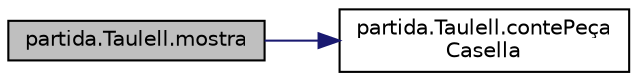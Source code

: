 digraph "partida.Taulell.mostra"
{
 // LATEX_PDF_SIZE
  edge [fontname="Helvetica",fontsize="10",labelfontname="Helvetica",labelfontsize="10"];
  node [fontname="Helvetica",fontsize="10",shape=record];
  rankdir="LR";
  Node1 [label="partida.Taulell.mostra",height=0.2,width=0.4,color="black", fillcolor="grey75", style="filled", fontcolor="black",tooltip="mostra el taulell amb les seves peces"];
  Node1 -> Node2 [color="midnightblue",fontsize="10",style="solid"];
  Node2 [label="partida.Taulell.contePeça\lCasella",height=0.2,width=0.4,color="black", fillcolor="white", style="filled",URL="$classpartida_1_1_taulell.html#a92e92d8c4846fda13d15a0393019faaf",tooltip="Comprova si a la posicio entrada hi ha un peça al taulell."];
}
